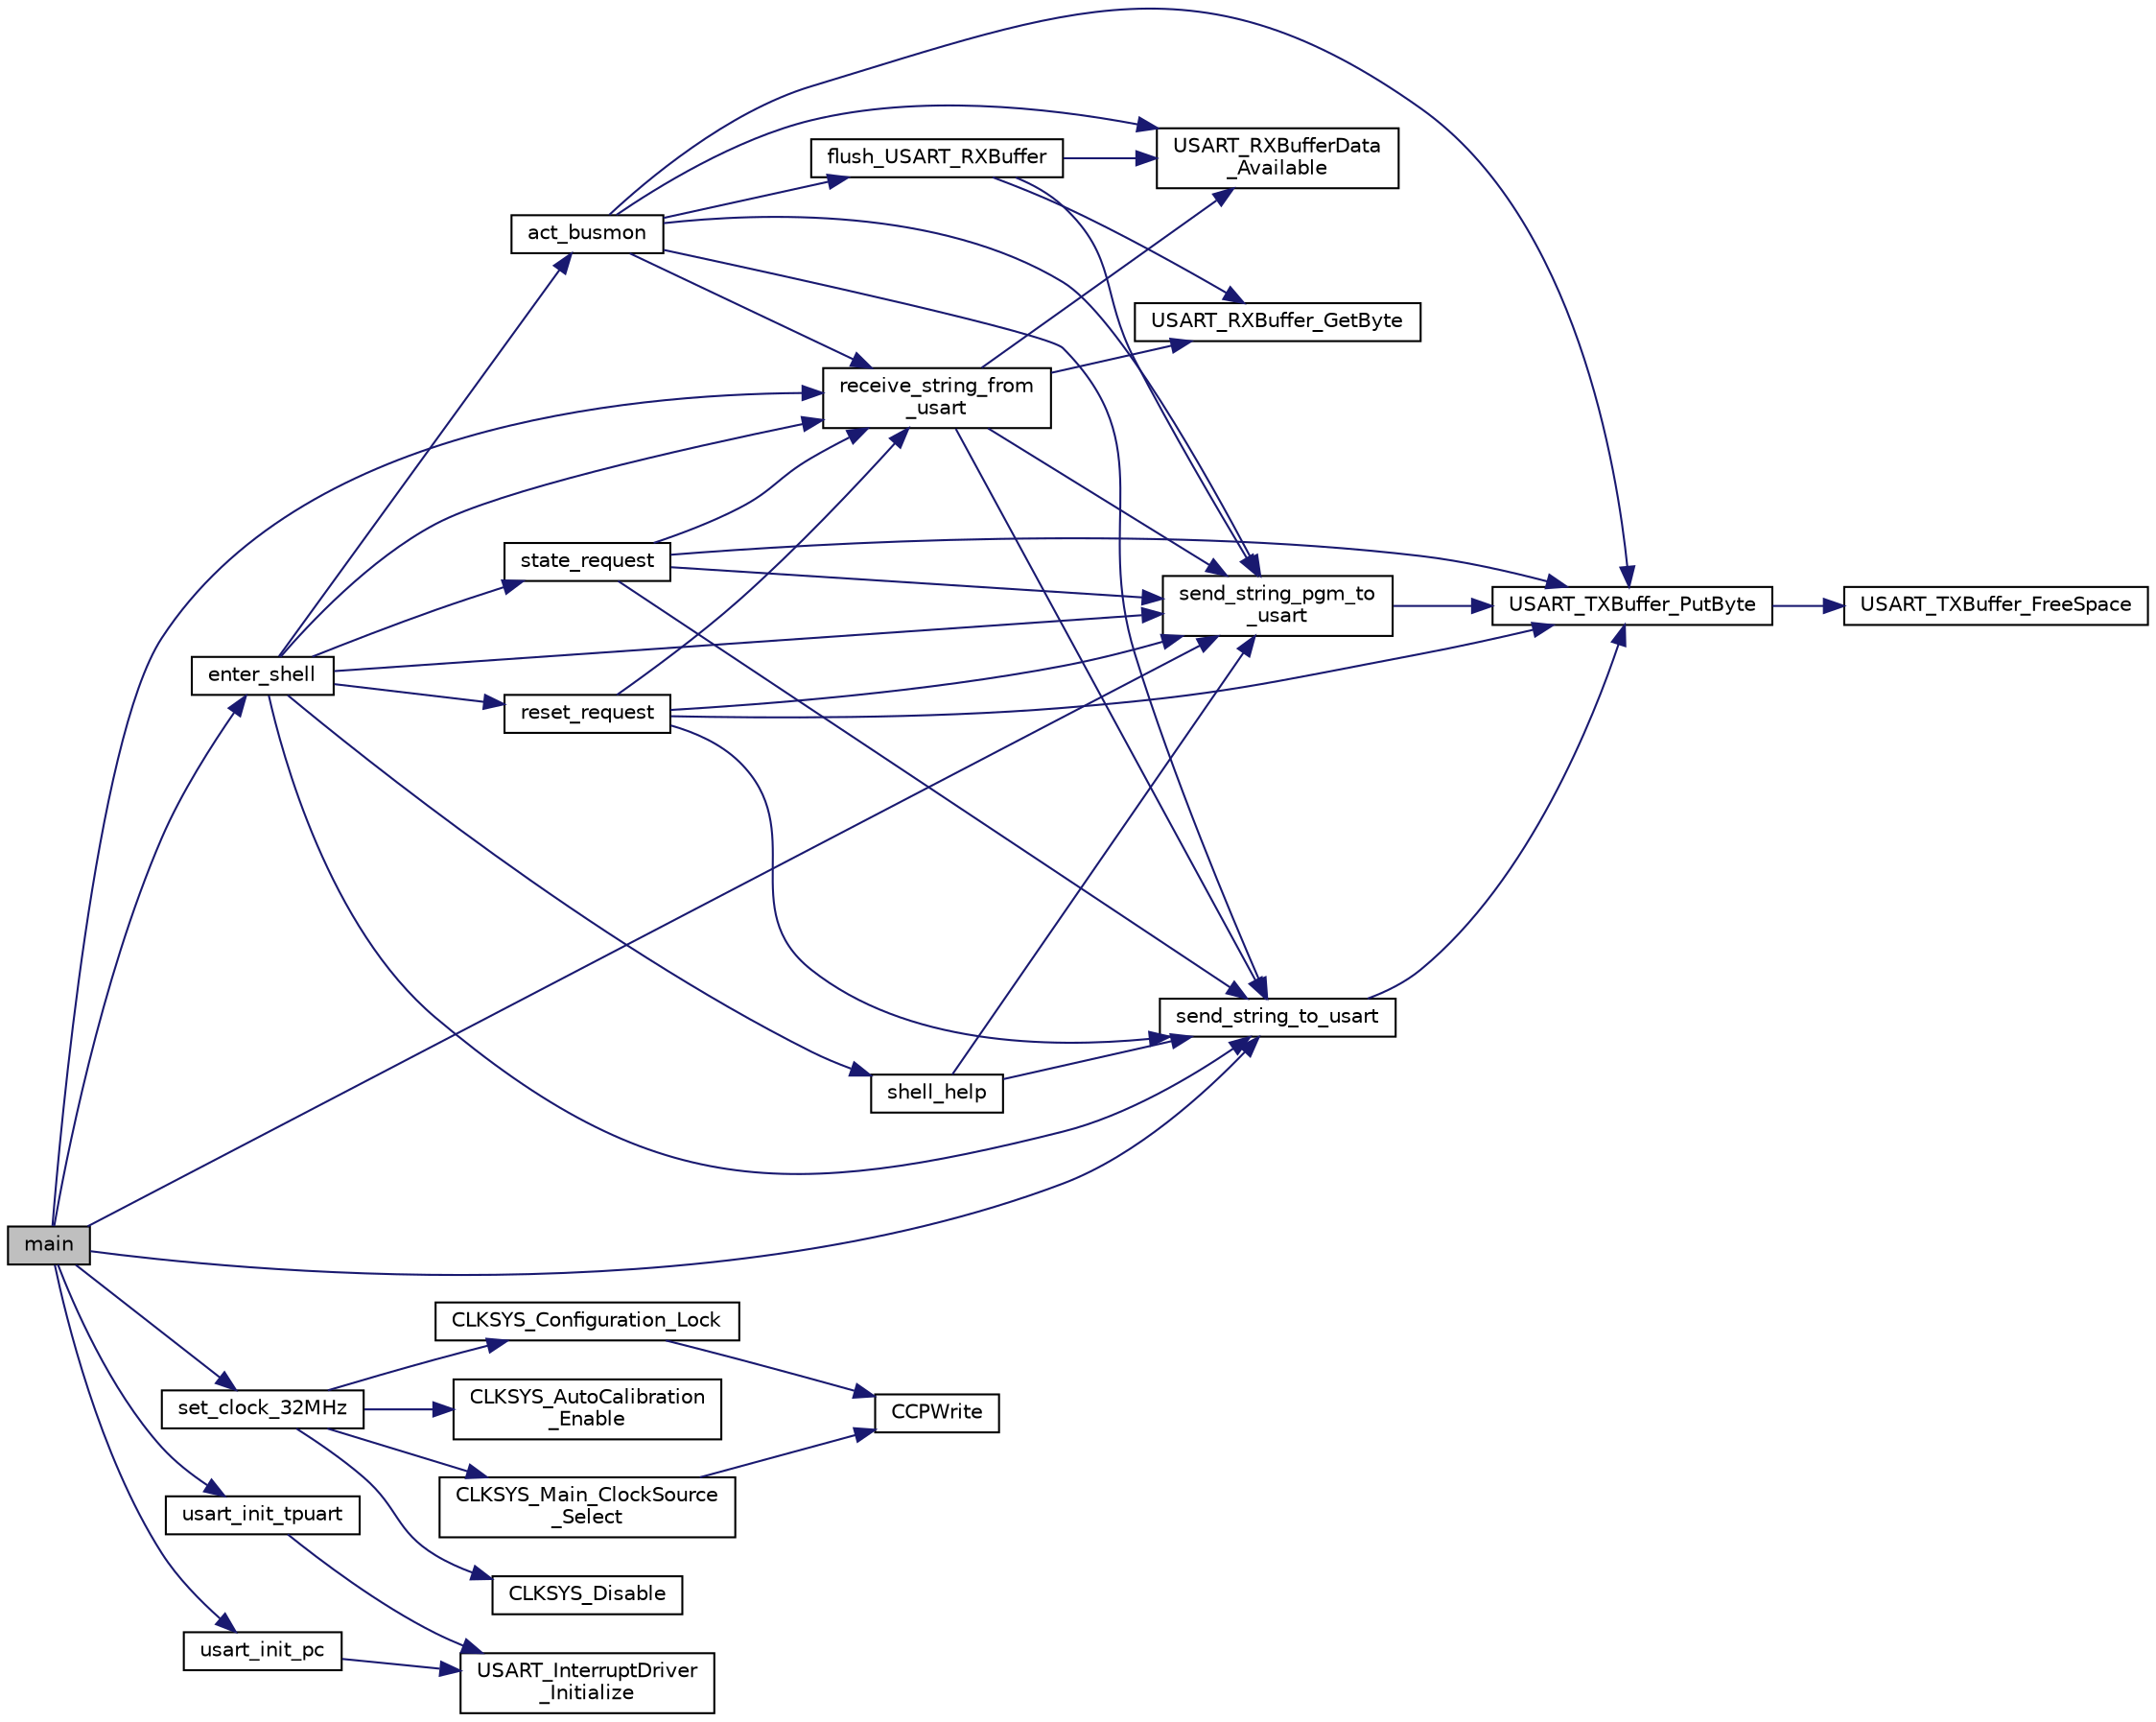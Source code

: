 digraph "main"
{
  edge [fontname="Helvetica",fontsize="10",labelfontname="Helvetica",labelfontsize="10"];
  node [fontname="Helvetica",fontsize="10",shape=record];
  rankdir="LR";
  Node0 [label="main",height=0.2,width=0.4,color="black", fillcolor="grey75", style="filled", fontcolor="black"];
  Node0 -> Node1 [color="midnightblue",fontsize="10",style="solid",fontname="Helvetica"];
  Node1 [label="enter_shell",height=0.2,width=0.4,color="black", fillcolor="white", style="filled",URL="$shell_8c.html#a3197713442e02b97406567e4a11e193f",tooltip="Enter the \"Shell\". "];
  Node1 -> Node2 [color="midnightblue",fontsize="10",style="solid",fontname="Helvetica"];
  Node2 [label="receive_string_from\l_usart",height=0.2,width=0.4,color="black", fillcolor="white", style="filled",URL="$_u_a_r_t_8c.html#abae42fc5d4a757188ac79c5d6ecf34be",tooltip="This Method reads out the data of the RingBuffer and returns a string. "];
  Node2 -> Node3 [color="midnightblue",fontsize="10",style="solid",fontname="Helvetica"];
  Node3 [label="send_string_pgm_to\l_usart",height=0.2,width=0.4,color="black", fillcolor="white", style="filled",URL="$_u_a_r_t_8c.html#ad7bb1da26c447116e627aef512f5fc84",tooltip="This Method uses the Program Space for e.g. Debug Strings and sends them to the given USART..."];
  Node3 -> Node4 [color="midnightblue",fontsize="10",style="solid",fontname="Helvetica"];
  Node4 [label="USART_TXBuffer_PutByte",height=0.2,width=0.4,color="black", fillcolor="white", style="filled",URL="$usart__driver_8c.html#ac6a0c12350c501c1b8189aca778f5129",tooltip="Put data (5-8 bit character). "];
  Node4 -> Node5 [color="midnightblue",fontsize="10",style="solid",fontname="Helvetica"];
  Node5 [label="USART_TXBuffer_FreeSpace",height=0.2,width=0.4,color="black", fillcolor="white", style="filled",URL="$usart__driver_8c.html#aecbd49900666abf476cf5cce10fb372a",tooltip="Test if there is data in the transmitter software buffer. "];
  Node2 -> Node6 [color="midnightblue",fontsize="10",style="solid",fontname="Helvetica"];
  Node6 [label="USART_RXBufferData\l_Available",height=0.2,width=0.4,color="black", fillcolor="white", style="filled",URL="$usart__driver_8c.html#ac65d5461255def6cd49b05a88d5aa411",tooltip="Test if there is data in the receive software buffer. "];
  Node2 -> Node7 [color="midnightblue",fontsize="10",style="solid",fontname="Helvetica"];
  Node7 [label="USART_RXBuffer_GetByte",height=0.2,width=0.4,color="black", fillcolor="white", style="filled",URL="$usart__driver_8c.html#a36cca099e37ec451e52efebe4c60180e",tooltip="Get received data (5-8 bit character). "];
  Node2 -> Node8 [color="midnightblue",fontsize="10",style="solid",fontname="Helvetica"];
  Node8 [label="send_string_to_usart",height=0.2,width=0.4,color="black", fillcolor="white", style="filled",URL="$_u_a_r_t_8c.html#a190114969cf3d32ab5e83509d7ab1569",tooltip="This Method sends Strings to the given USART. "];
  Node8 -> Node4 [color="midnightblue",fontsize="10",style="solid",fontname="Helvetica"];
  Node1 -> Node3 [color="midnightblue",fontsize="10",style="solid",fontname="Helvetica"];
  Node1 -> Node8 [color="midnightblue",fontsize="10",style="solid",fontname="Helvetica"];
  Node1 -> Node9 [color="midnightblue",fontsize="10",style="solid",fontname="Helvetica"];
  Node9 [label="reset_request",height=0.2,width=0.4,color="black", fillcolor="white", style="filled",URL="$shell_8c.html#ab8aa91cc93dc57699d69cf98e7244d64",tooltip="Shell-Function for the U_reset.request-Service. "];
  Node9 -> Node3 [color="midnightblue",fontsize="10",style="solid",fontname="Helvetica"];
  Node9 -> Node8 [color="midnightblue",fontsize="10",style="solid",fontname="Helvetica"];
  Node9 -> Node4 [color="midnightblue",fontsize="10",style="solid",fontname="Helvetica"];
  Node9 -> Node2 [color="midnightblue",fontsize="10",style="solid",fontname="Helvetica"];
  Node1 -> Node10 [color="midnightblue",fontsize="10",style="solid",fontname="Helvetica"];
  Node10 [label="state_request",height=0.2,width=0.4,color="black", fillcolor="white", style="filled",URL="$shell_8c.html#a7e7bbbb940671ab75e317fb9e82e956d",tooltip="Shell-Function for the U_state.request-Service. "];
  Node10 -> Node3 [color="midnightblue",fontsize="10",style="solid",fontname="Helvetica"];
  Node10 -> Node8 [color="midnightblue",fontsize="10",style="solid",fontname="Helvetica"];
  Node10 -> Node4 [color="midnightblue",fontsize="10",style="solid",fontname="Helvetica"];
  Node10 -> Node2 [color="midnightblue",fontsize="10",style="solid",fontname="Helvetica"];
  Node1 -> Node11 [color="midnightblue",fontsize="10",style="solid",fontname="Helvetica"];
  Node11 [label="act_busmon",height=0.2,width=0.4,color="black", fillcolor="white", style="filled",URL="$shell_8c.html#ad95c9c45c97cc744ca49a98494bf9465",tooltip="Shell-Function for the U_ActivateBusmon-Service. "];
  Node11 -> Node3 [color="midnightblue",fontsize="10",style="solid",fontname="Helvetica"];
  Node11 -> Node8 [color="midnightblue",fontsize="10",style="solid",fontname="Helvetica"];
  Node11 -> Node4 [color="midnightblue",fontsize="10",style="solid",fontname="Helvetica"];
  Node11 -> Node6 [color="midnightblue",fontsize="10",style="solid",fontname="Helvetica"];
  Node11 -> Node2 [color="midnightblue",fontsize="10",style="solid",fontname="Helvetica"];
  Node11 -> Node12 [color="midnightblue",fontsize="10",style="solid",fontname="Helvetica"];
  Node12 [label="flush_USART_RXBuffer",height=0.2,width=0.4,color="black", fillcolor="white", style="filled",URL="$_u_a_r_t_8c.html#a6c34e7e2146aab25f22bf042eae221ac",tooltip="This Method flushs the RX Buffer. "];
  Node12 -> Node3 [color="midnightblue",fontsize="10",style="solid",fontname="Helvetica"];
  Node12 -> Node6 [color="midnightblue",fontsize="10",style="solid",fontname="Helvetica"];
  Node12 -> Node7 [color="midnightblue",fontsize="10",style="solid",fontname="Helvetica"];
  Node1 -> Node13 [color="midnightblue",fontsize="10",style="solid",fontname="Helvetica"];
  Node13 [label="shell_help",height=0.2,width=0.4,color="black", fillcolor="white", style="filled",URL="$shell_8c.html#acd8340ade32d7f467cf3b625bd06ba31"];
  Node13 -> Node3 [color="midnightblue",fontsize="10",style="solid",fontname="Helvetica"];
  Node13 -> Node8 [color="midnightblue",fontsize="10",style="solid",fontname="Helvetica"];
  Node0 -> Node2 [color="midnightblue",fontsize="10",style="solid",fontname="Helvetica"];
  Node0 -> Node3 [color="midnightblue",fontsize="10",style="solid",fontname="Helvetica"];
  Node0 -> Node8 [color="midnightblue",fontsize="10",style="solid",fontname="Helvetica"];
  Node0 -> Node14 [color="midnightblue",fontsize="10",style="solid",fontname="Helvetica"];
  Node14 [label="set_clock_32MHz",height=0.2,width=0.4,color="black", fillcolor="white", style="filled",URL="$clock_8c.html#a23a363c676847b1b84e6149472897fa2",tooltip="This function inits, calibrates and changes the clock. "];
  Node14 -> Node15 [color="midnightblue",fontsize="10",style="solid",fontname="Helvetica"];
  Node15 [label="CLKSYS_AutoCalibration\l_Enable",height=0.2,width=0.4,color="black", fillcolor="white", style="filled",URL="$clksys__driver_8c.html#a581c15c6c0b2eaa0c81f0b5cafc3b82d",tooltip="This function enables automatic calibration of the selected internal oscillator. "];
  Node14 -> Node16 [color="midnightblue",fontsize="10",style="solid",fontname="Helvetica"];
  Node16 [label="CLKSYS_Configuration_Lock",height=0.2,width=0.4,color="black", fillcolor="white", style="filled",URL="$clksys__driver_8c.html#a6225fea8fc405c6d1dab88d0ad537173",tooltip="This function lock the entire clock system configuration. "];
  Node16 -> Node17 [color="midnightblue",fontsize="10",style="solid",fontname="Helvetica"];
  Node17 [label="CCPWrite",height=0.2,width=0.4,color="black", fillcolor="white", style="filled",URL="$clksys__driver_8c.html#aad4e162434c2cc7e0087bbc0ddfe266c",tooltip="CCP write helper function written in assembly. "];
  Node14 -> Node18 [color="midnightblue",fontsize="10",style="solid",fontname="Helvetica"];
  Node18 [label="CLKSYS_Disable",height=0.2,width=0.4,color="black", fillcolor="white", style="filled",URL="$clksys__driver_8c.html#a31b1ca1994b6a687974a119d1ad8008c",tooltip="This function disables the selected oscillator. "];
  Node14 -> Node19 [color="midnightblue",fontsize="10",style="solid",fontname="Helvetica"];
  Node19 [label="CLKSYS_Main_ClockSource\l_Select",height=0.2,width=0.4,color="black", fillcolor="white", style="filled",URL="$clksys__driver_8c.html#a1e46c4a8f01a83d4e4747d32d113e7e2",tooltip="This function selects the main system clock source. "];
  Node19 -> Node17 [color="midnightblue",fontsize="10",style="solid",fontname="Helvetica"];
  Node0 -> Node20 [color="midnightblue",fontsize="10",style="solid",fontname="Helvetica"];
  Node20 [label="usart_init_pc",height=0.2,width=0.4,color="black", fillcolor="white", style="filled",URL="$_u_a_r_t_8c.html#a267c0b0bf7f4f8b70049d91449590cf8",tooltip="This Method enables and initializes the USART for the specific purpose to communicate with e..."];
  Node20 -> Node21 [color="midnightblue",fontsize="10",style="solid",fontname="Helvetica"];
  Node21 [label="USART_InterruptDriver\l_Initialize",height=0.2,width=0.4,color="black", fillcolor="white", style="filled",URL="$usart__driver_8c.html#a73739bc5a8060fa175df2dd43bb6174a",tooltip="Initializes buffer and selects what USART module to use. "];
  Node0 -> Node22 [color="midnightblue",fontsize="10",style="solid",fontname="Helvetica"];
  Node22 [label="usart_init_tpuart",height=0.2,width=0.4,color="black", fillcolor="white", style="filled",URL="$_u_a_r_t_8c.html#a09e438e4f709b00836cebb0d6a44f223",tooltip="This Method enables and initializes the USART for the specific purpose to communicate with the TPUART..."];
  Node22 -> Node21 [color="midnightblue",fontsize="10",style="solid",fontname="Helvetica"];
}
